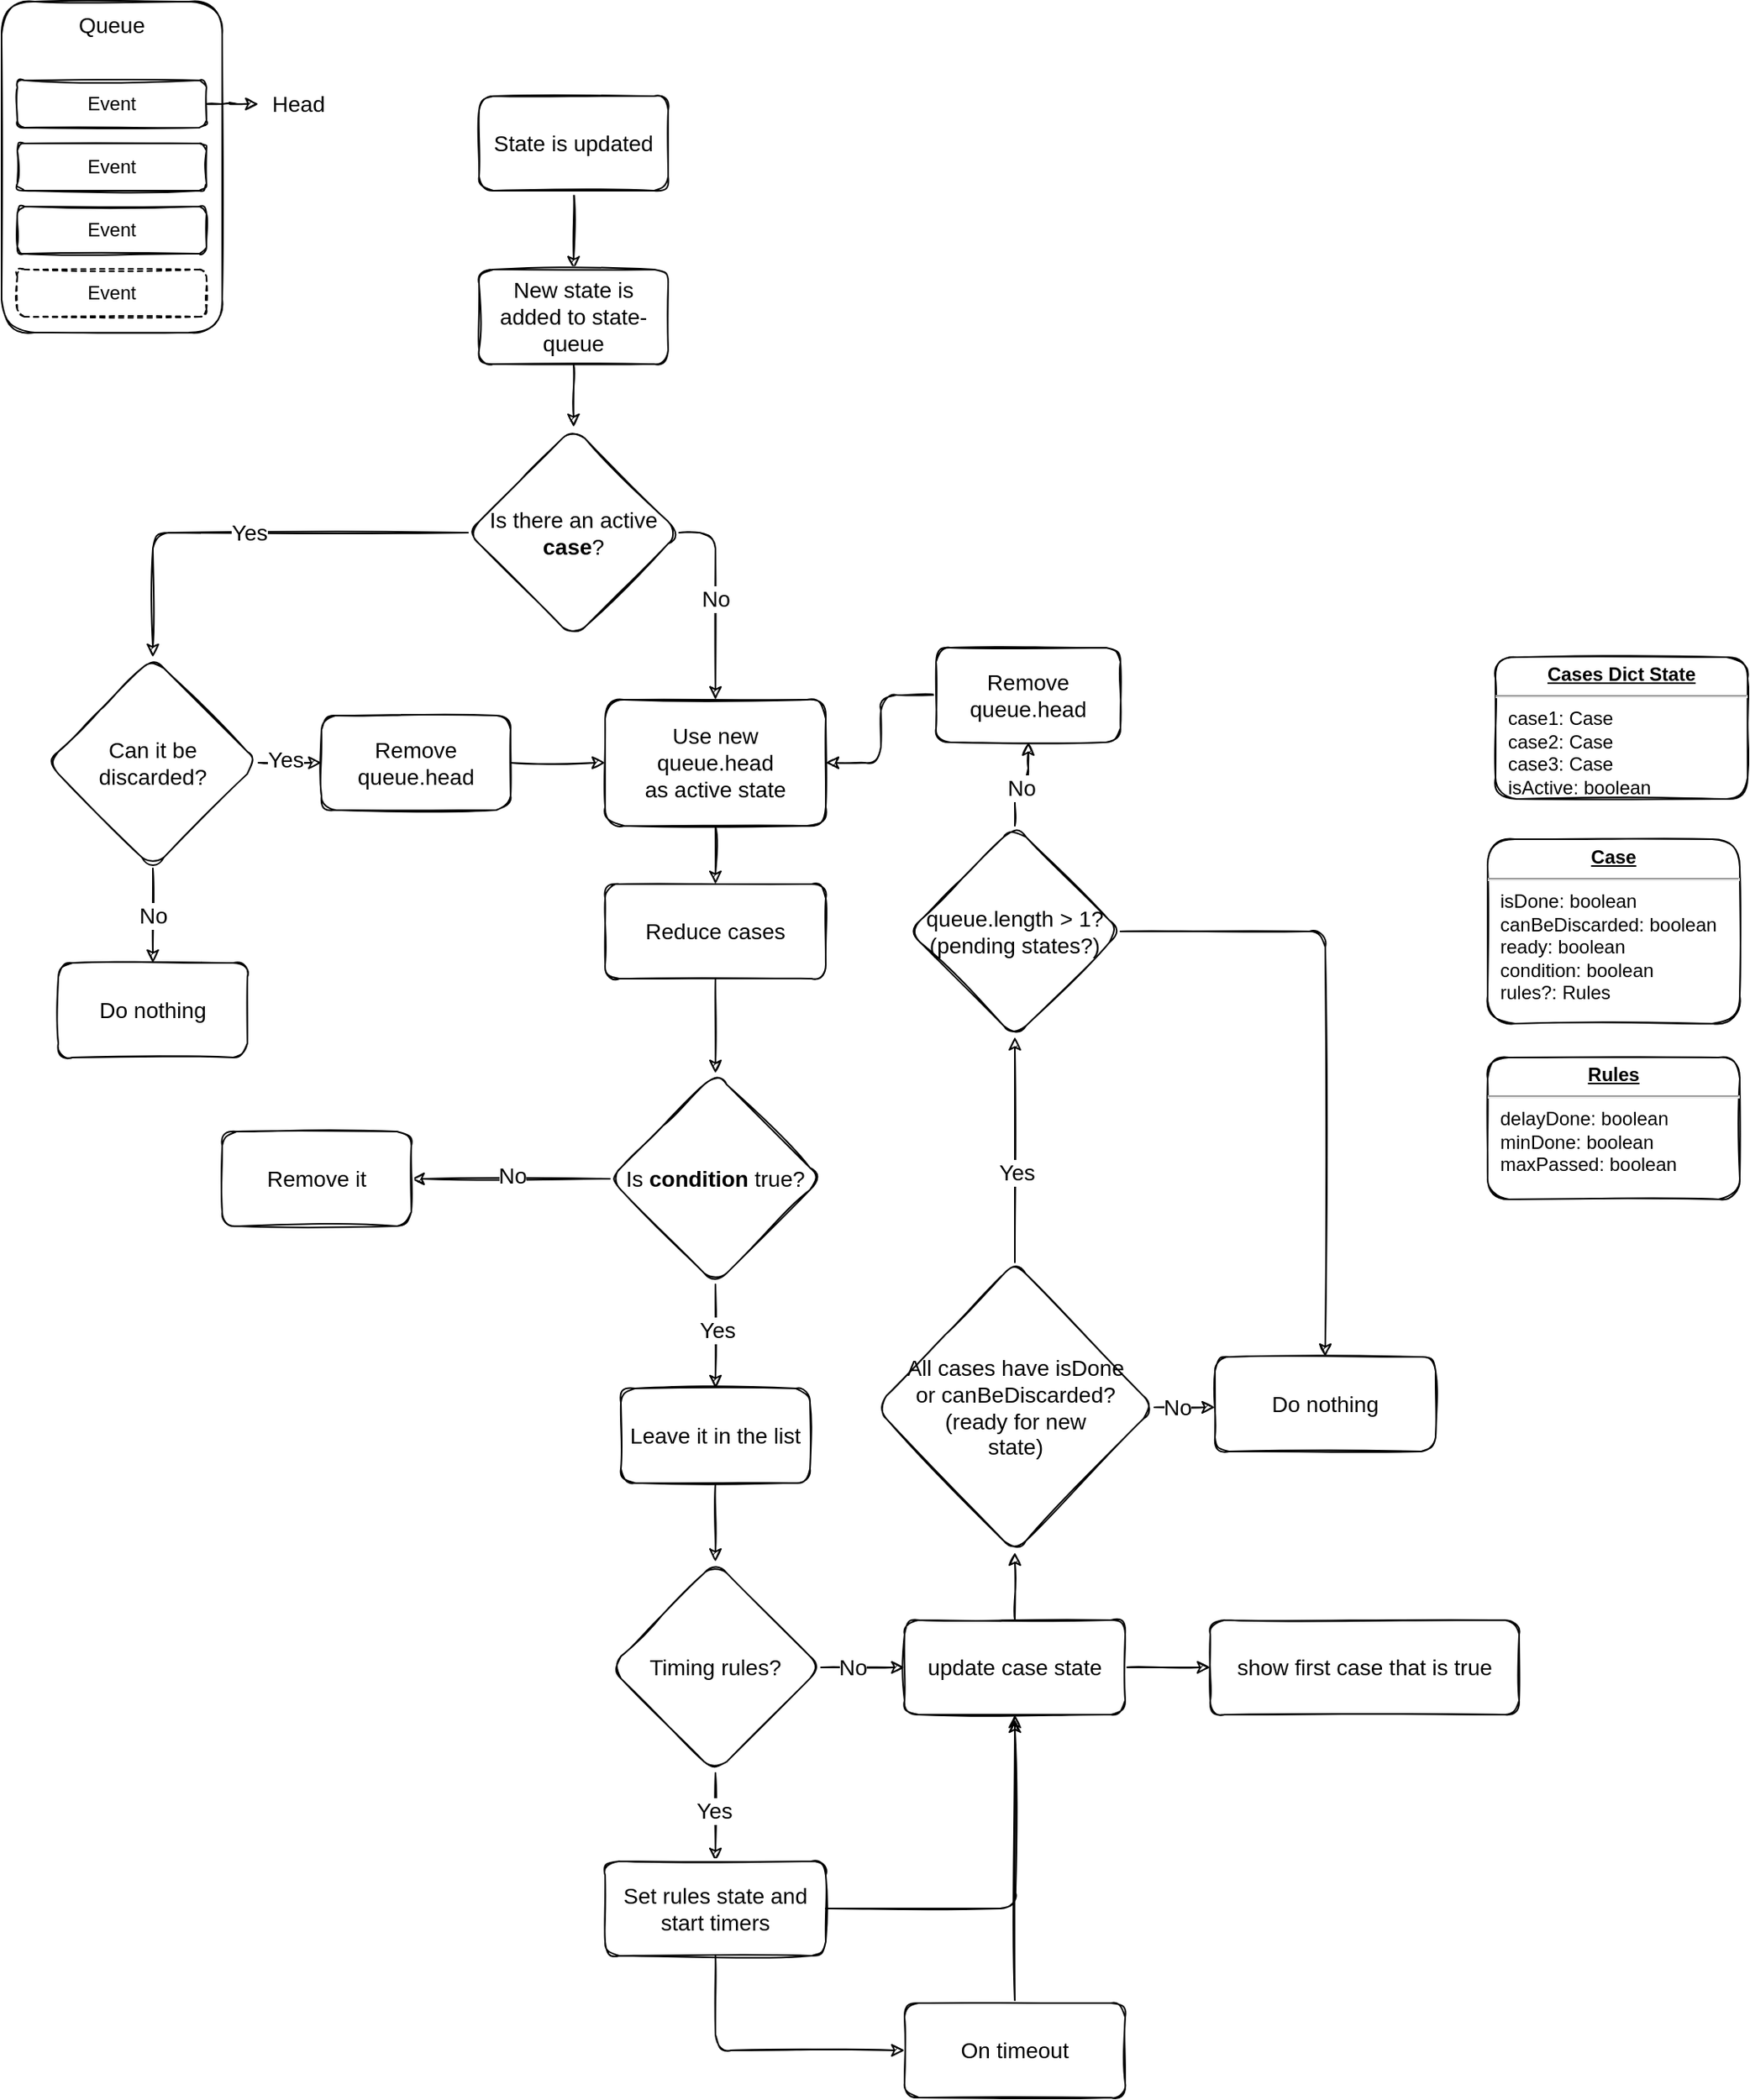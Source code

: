 <mxfile version="17.2.5" type="github">
  <diagram id="zXp9NhQULZehnwpH-88v" name="Page-1">
    <mxGraphModel dx="2066" dy="1153" grid="0" gridSize="10" guides="1" tooltips="1" connect="1" arrows="1" fold="1" page="0" pageScale="1" pageWidth="827" pageHeight="1169" math="0" shadow="0">
      <root>
        <mxCell id="0" />
        <mxCell id="1" parent="0" />
        <mxCell id="SMxfg-2j2kAWViDGQooX-12" style="edgeStyle=orthogonalEdgeStyle;rounded=1;orthogonalLoop=1;jettySize=auto;html=1;exitX=0.5;exitY=1;exitDx=0;exitDy=0;entryX=0.5;entryY=0;entryDx=0;entryDy=0;fontSize=14;sketch=1;" parent="1" source="SMxfg-2j2kAWViDGQooX-10" target="SMxfg-2j2kAWViDGQooX-11" edge="1">
          <mxGeometry relative="1" as="geometry" />
        </mxCell>
        <mxCell id="SMxfg-2j2kAWViDGQooX-10" value="State is updated" style="rounded=1;whiteSpace=wrap;html=1;fontSize=14;sketch=1;" parent="1" vertex="1">
          <mxGeometry x="360" y="140" width="120" height="60" as="geometry" />
        </mxCell>
        <mxCell id="SMxfg-2j2kAWViDGQooX-15" style="edgeStyle=orthogonalEdgeStyle;rounded=1;orthogonalLoop=1;jettySize=auto;html=1;exitX=0.5;exitY=1;exitDx=0;exitDy=0;entryX=0.5;entryY=0;entryDx=0;entryDy=0;fontSize=14;sketch=1;" parent="1" source="SMxfg-2j2kAWViDGQooX-11" target="SMxfg-2j2kAWViDGQooX-14" edge="1">
          <mxGeometry relative="1" as="geometry" />
        </mxCell>
        <mxCell id="SMxfg-2j2kAWViDGQooX-11" value="New state is added to state-queue" style="rounded=1;whiteSpace=wrap;html=1;fontSize=14;sketch=1;" parent="1" vertex="1">
          <mxGeometry x="360" y="250" width="120" height="60" as="geometry" />
        </mxCell>
        <mxCell id="SMxfg-2j2kAWViDGQooX-17" value="Yes" style="edgeStyle=orthogonalEdgeStyle;rounded=1;orthogonalLoop=1;jettySize=auto;html=1;exitX=0;exitY=0.5;exitDx=0;exitDy=0;fontSize=14;entryX=0.5;entryY=0;entryDx=0;entryDy=0;sketch=1;" parent="1" source="SMxfg-2j2kAWViDGQooX-14" target="SMxfg-2j2kAWViDGQooX-23" edge="1">
          <mxGeometry relative="1" as="geometry">
            <mxPoint x="230" y="520" as="targetPoint" />
            <Array as="points">
              <mxPoint x="153" y="417" />
            </Array>
          </mxGeometry>
        </mxCell>
        <mxCell id="SMxfg-2j2kAWViDGQooX-19" value="No" style="edgeStyle=orthogonalEdgeStyle;rounded=1;orthogonalLoop=1;jettySize=auto;html=1;exitX=1;exitY=0.5;exitDx=0;exitDy=0;entryX=0.5;entryY=0;entryDx=0;entryDy=0;fontSize=14;sketch=1;" parent="1" source="SMxfg-2j2kAWViDGQooX-14" target="SMxfg-2j2kAWViDGQooX-18" edge="1">
          <mxGeometry relative="1" as="geometry" />
        </mxCell>
        <mxCell id="SMxfg-2j2kAWViDGQooX-14" value="Is there an active &lt;b&gt;case&lt;/b&gt;?" style="rhombus;whiteSpace=wrap;html=1;fontSize=14;rounded=1;sketch=1;" parent="1" vertex="1">
          <mxGeometry x="353" y="350" width="134" height="134" as="geometry" />
        </mxCell>
        <mxCell id="SMxfg-2j2kAWViDGQooX-29" style="edgeStyle=orthogonalEdgeStyle;rounded=1;orthogonalLoop=1;jettySize=auto;html=1;exitX=0.5;exitY=1;exitDx=0;exitDy=0;entryX=0.5;entryY=0;entryDx=0;entryDy=0;fontSize=14;sketch=1;" parent="1" source="SMxfg-2j2kAWViDGQooX-18" target="SMxfg-2j2kAWViDGQooX-21" edge="1">
          <mxGeometry relative="1" as="geometry" />
        </mxCell>
        <mxCell id="SMxfg-2j2kAWViDGQooX-18" value="Use new &lt;br&gt;queue.head&lt;br&gt;as active state" style="rounded=1;whiteSpace=wrap;html=1;fontSize=14;sketch=1;" parent="1" vertex="1">
          <mxGeometry x="440" y="523" width="140" height="80" as="geometry" />
        </mxCell>
        <mxCell id="SMxfg-2j2kAWViDGQooX-34" style="edgeStyle=orthogonalEdgeStyle;rounded=1;orthogonalLoop=1;jettySize=auto;html=1;exitX=0.5;exitY=1;exitDx=0;exitDy=0;entryX=0.5;entryY=0;entryDx=0;entryDy=0;fontSize=14;sketch=1;" parent="1" source="SMxfg-2j2kAWViDGQooX-21" target="SMxfg-2j2kAWViDGQooX-33" edge="1">
          <mxGeometry relative="1" as="geometry" />
        </mxCell>
        <mxCell id="SMxfg-2j2kAWViDGQooX-21" value="Reduce cases" style="rounded=1;whiteSpace=wrap;html=1;fontSize=14;sketch=1;" parent="1" vertex="1">
          <mxGeometry x="440" y="640" width="140" height="60" as="geometry" />
        </mxCell>
        <mxCell id="SMxfg-2j2kAWViDGQooX-26" value="No" style="edgeStyle=orthogonalEdgeStyle;rounded=1;orthogonalLoop=1;jettySize=auto;html=1;exitX=0.5;exitY=1;exitDx=0;exitDy=0;entryX=0.5;entryY=0;entryDx=0;entryDy=0;fontSize=14;sketch=1;" parent="1" source="SMxfg-2j2kAWViDGQooX-23" target="SMxfg-2j2kAWViDGQooX-25" edge="1">
          <mxGeometry relative="1" as="geometry" />
        </mxCell>
        <mxCell id="SMxfg-2j2kAWViDGQooX-27" style="edgeStyle=orthogonalEdgeStyle;rounded=1;orthogonalLoop=1;jettySize=auto;html=1;exitX=1;exitY=0.5;exitDx=0;exitDy=0;entryX=0;entryY=0.5;entryDx=0;entryDy=0;fontSize=14;sketch=1;" parent="1" source="SMxfg-2j2kAWViDGQooX-23" target="SMxfg-2j2kAWViDGQooX-76" edge="1">
          <mxGeometry relative="1" as="geometry">
            <mxPoint x="360" y="563" as="targetPoint" />
          </mxGeometry>
        </mxCell>
        <mxCell id="SMxfg-2j2kAWViDGQooX-40" value="Yes" style="edgeLabel;html=1;align=center;verticalAlign=middle;resizable=0;points=[];fontSize=14;rounded=1;sketch=1;" parent="SMxfg-2j2kAWViDGQooX-27" vertex="1" connectable="0">
          <mxGeometry x="-0.177" y="2" relative="1" as="geometry">
            <mxPoint as="offset" />
          </mxGeometry>
        </mxCell>
        <mxCell id="SMxfg-2j2kAWViDGQooX-23" value="Can it be&lt;br&gt;discarded?" style="rhombus;whiteSpace=wrap;html=1;fontSize=14;rounded=1;sketch=1;" parent="1" vertex="1">
          <mxGeometry x="86" y="496" width="134" height="134" as="geometry" />
        </mxCell>
        <mxCell id="SMxfg-2j2kAWViDGQooX-24" value="" style="group;dashed=1;rounded=1;sketch=1;" parent="1" vertex="1" connectable="0">
          <mxGeometry x="57" y="80" width="140" height="210" as="geometry" />
        </mxCell>
        <mxCell id="SMxfg-2j2kAWViDGQooX-8" value="Queue" style="rounded=1;whiteSpace=wrap;html=1;verticalAlign=top;fontStyle=0;fontSize=14;sketch=1;" parent="SMxfg-2j2kAWViDGQooX-24" vertex="1">
          <mxGeometry width="140" height="210" as="geometry" />
        </mxCell>
        <mxCell id="SMxfg-2j2kAWViDGQooX-1" value="Event" style="rounded=1;whiteSpace=wrap;html=1;sketch=1;" parent="SMxfg-2j2kAWViDGQooX-24" vertex="1">
          <mxGeometry x="10" y="50" width="120" height="30" as="geometry" />
        </mxCell>
        <mxCell id="SMxfg-2j2kAWViDGQooX-2" value="Event" style="rounded=1;whiteSpace=wrap;html=1;sketch=1;" parent="SMxfg-2j2kAWViDGQooX-24" vertex="1">
          <mxGeometry x="10" y="90" width="120" height="30" as="geometry" />
        </mxCell>
        <mxCell id="SMxfg-2j2kAWViDGQooX-5" value="Event" style="rounded=1;whiteSpace=wrap;html=1;sketch=1;" parent="SMxfg-2j2kAWViDGQooX-24" vertex="1">
          <mxGeometry x="10" y="130" width="120" height="30" as="geometry" />
        </mxCell>
        <mxCell id="SMxfg-2j2kAWViDGQooX-6" value="Event" style="rounded=1;whiteSpace=wrap;html=1;dashed=1;sketch=1;" parent="SMxfg-2j2kAWViDGQooX-24" vertex="1">
          <mxGeometry x="10" y="170" width="120" height="30" as="geometry" />
        </mxCell>
        <mxCell id="SMxfg-2j2kAWViDGQooX-25" value="Do nothing" style="rounded=1;whiteSpace=wrap;html=1;fontSize=14;sketch=1;" parent="1" vertex="1">
          <mxGeometry x="93" y="690" width="120" height="60" as="geometry" />
        </mxCell>
        <mxCell id="SMxfg-2j2kAWViDGQooX-28" value="&lt;p style=&quot;margin: 0px ; margin-top: 4px ; text-align: center ; text-decoration: underline&quot;&gt;&lt;b&gt;Cases Dict State&lt;/b&gt;&lt;/p&gt;&lt;hr&gt;&lt;p style=&quot;margin: 0px ; margin-left: 8px&quot;&gt;case1: Case&lt;br&gt;case2: Case&lt;br&gt;case3: Case&lt;/p&gt;&lt;p style=&quot;margin: 0px ; margin-left: 8px&quot;&gt;isActive: boolean&lt;/p&gt;" style="verticalAlign=top;align=left;overflow=fill;fontSize=12;fontFamily=Helvetica;html=1;rounded=1;sketch=1;" parent="1" vertex="1">
          <mxGeometry x="1005" y="496" width="160" height="90" as="geometry" />
        </mxCell>
        <mxCell id="SMxfg-2j2kAWViDGQooX-30" value="&lt;p style=&quot;margin: 0px ; margin-top: 4px ; text-align: center ; text-decoration: underline&quot;&gt;&lt;b&gt;Case&lt;/b&gt;&lt;/p&gt;&lt;hr&gt;&lt;p style=&quot;margin: 0px ; margin-left: 8px&quot;&gt;isDone: boolean&lt;br&gt;canBeDiscarded: boolean&lt;br&gt;&lt;/p&gt;&lt;p style=&quot;margin: 0px ; margin-left: 8px&quot;&gt;ready: boolean&lt;/p&gt;&lt;p style=&quot;margin: 0px ; margin-left: 8px&quot;&gt;condition: boolean&lt;/p&gt;&lt;p style=&quot;margin: 0px ; margin-left: 8px&quot;&gt;rules?: Rules&lt;/p&gt;" style="verticalAlign=top;align=left;overflow=fill;fontSize=12;fontFamily=Helvetica;html=1;rounded=1;sketch=1;" parent="1" vertex="1">
          <mxGeometry x="1000" y="611.5" width="160" height="117" as="geometry" />
        </mxCell>
        <mxCell id="SMxfg-2j2kAWViDGQooX-31" value="&lt;p style=&quot;margin: 0px ; margin-top: 4px ; text-align: center ; text-decoration: underline&quot;&gt;&lt;b&gt;Rules&lt;/b&gt;&lt;/p&gt;&lt;hr&gt;&lt;p style=&quot;margin: 0px ; margin-left: 8px&quot;&gt;delayDone: boolean&lt;br&gt;minDone: boolean&lt;br&gt;&lt;/p&gt;&lt;p style=&quot;margin: 0px ; margin-left: 8px&quot;&gt;maxPassed: boolean&lt;/p&gt;" style="verticalAlign=top;align=left;overflow=fill;fontSize=12;fontFamily=Helvetica;html=1;rounded=1;sketch=1;" parent="1" vertex="1">
          <mxGeometry x="1000" y="750" width="160" height="90" as="geometry" />
        </mxCell>
        <mxCell id="SMxfg-2j2kAWViDGQooX-44" style="edgeStyle=orthogonalEdgeStyle;rounded=1;orthogonalLoop=1;jettySize=auto;html=1;exitX=0;exitY=0.5;exitDx=0;exitDy=0;entryX=1;entryY=0.5;entryDx=0;entryDy=0;fontSize=14;sketch=1;" parent="1" source="SMxfg-2j2kAWViDGQooX-33" target="SMxfg-2j2kAWViDGQooX-43" edge="1">
          <mxGeometry relative="1" as="geometry" />
        </mxCell>
        <mxCell id="SMxfg-2j2kAWViDGQooX-45" value="No" style="edgeLabel;html=1;align=center;verticalAlign=middle;resizable=0;points=[];fontSize=14;rounded=1;sketch=1;" parent="SMxfg-2j2kAWViDGQooX-44" vertex="1" connectable="0">
          <mxGeometry x="-0.015" y="-2" relative="1" as="geometry">
            <mxPoint as="offset" />
          </mxGeometry>
        </mxCell>
        <mxCell id="SMxfg-2j2kAWViDGQooX-47" style="edgeStyle=orthogonalEdgeStyle;rounded=1;orthogonalLoop=1;jettySize=auto;html=1;exitX=0.5;exitY=1;exitDx=0;exitDy=0;entryX=0.5;entryY=0;entryDx=0;entryDy=0;fontSize=14;sketch=1;" parent="1" source="SMxfg-2j2kAWViDGQooX-33" target="SMxfg-2j2kAWViDGQooX-48" edge="1">
          <mxGeometry relative="1" as="geometry">
            <mxPoint x="510" y="940" as="targetPoint" />
          </mxGeometry>
        </mxCell>
        <mxCell id="SMxfg-2j2kAWViDGQooX-50" value="Yes" style="edgeLabel;html=1;align=center;verticalAlign=middle;resizable=0;points=[];fontSize=14;rounded=1;sketch=1;" parent="SMxfg-2j2kAWViDGQooX-47" vertex="1" connectable="0">
          <mxGeometry x="-0.126" y="1" relative="1" as="geometry">
            <mxPoint as="offset" />
          </mxGeometry>
        </mxCell>
        <mxCell id="SMxfg-2j2kAWViDGQooX-33" value="Is &lt;b&gt;condition&lt;/b&gt; true?" style="rhombus;whiteSpace=wrap;html=1;fontSize=14;rounded=1;sketch=1;" parent="1" vertex="1">
          <mxGeometry x="443" y="760" width="134" height="134" as="geometry" />
        </mxCell>
        <mxCell id="SMxfg-2j2kAWViDGQooX-37" value="Head" style="text;html=1;align=center;verticalAlign=middle;resizable=0;points=[];autosize=1;strokeColor=none;fillColor=none;fontSize=14;rounded=1;sketch=1;" parent="1" vertex="1">
          <mxGeometry x="220" y="135" width="50" height="20" as="geometry" />
        </mxCell>
        <mxCell id="SMxfg-2j2kAWViDGQooX-39" style="edgeStyle=orthogonalEdgeStyle;rounded=1;orthogonalLoop=1;jettySize=auto;html=1;exitX=1;exitY=0.5;exitDx=0;exitDy=0;fontSize=14;sketch=1;" parent="1" source="SMxfg-2j2kAWViDGQooX-1" target="SMxfg-2j2kAWViDGQooX-37" edge="1">
          <mxGeometry relative="1" as="geometry" />
        </mxCell>
        <mxCell id="SMxfg-2j2kAWViDGQooX-43" value="Remove it" style="rounded=1;whiteSpace=wrap;html=1;fontSize=14;sketch=1;" parent="1" vertex="1">
          <mxGeometry x="197" y="797" width="120" height="60" as="geometry" />
        </mxCell>
        <mxCell id="SMxfg-2j2kAWViDGQooX-52" style="edgeStyle=orthogonalEdgeStyle;rounded=1;orthogonalLoop=1;jettySize=auto;html=1;exitX=0.5;exitY=1;exitDx=0;exitDy=0;entryX=0.5;entryY=0;entryDx=0;entryDy=0;fontSize=14;sketch=1;" parent="1" source="SMxfg-2j2kAWViDGQooX-48" target="SMxfg-2j2kAWViDGQooX-51" edge="1">
          <mxGeometry relative="1" as="geometry" />
        </mxCell>
        <mxCell id="SMxfg-2j2kAWViDGQooX-48" value="Leave it in the list" style="rounded=1;whiteSpace=wrap;html=1;fontSize=14;sketch=1;" parent="1" vertex="1">
          <mxGeometry x="450" y="960" width="120" height="60" as="geometry" />
        </mxCell>
        <mxCell id="SMxfg-2j2kAWViDGQooX-54" style="edgeStyle=orthogonalEdgeStyle;rounded=1;orthogonalLoop=1;jettySize=auto;html=1;exitX=0.5;exitY=1;exitDx=0;exitDy=0;entryX=0.5;entryY=0;entryDx=0;entryDy=0;fontSize=14;sketch=1;" parent="1" source="SMxfg-2j2kAWViDGQooX-51" target="SMxfg-2j2kAWViDGQooX-53" edge="1">
          <mxGeometry relative="1" as="geometry" />
        </mxCell>
        <mxCell id="SMxfg-2j2kAWViDGQooX-55" value="Yes" style="edgeLabel;html=1;align=center;verticalAlign=middle;resizable=0;points=[];fontSize=14;rounded=1;sketch=1;" parent="SMxfg-2j2kAWViDGQooX-54" vertex="1" connectable="0">
          <mxGeometry x="-0.162" y="-1" relative="1" as="geometry">
            <mxPoint as="offset" />
          </mxGeometry>
        </mxCell>
        <mxCell id="SMxfg-2j2kAWViDGQooX-61" style="edgeStyle=orthogonalEdgeStyle;rounded=1;orthogonalLoop=1;jettySize=auto;html=1;exitX=1;exitY=0.5;exitDx=0;exitDy=0;entryX=0;entryY=0.5;entryDx=0;entryDy=0;fontSize=14;sketch=1;" parent="1" source="SMxfg-2j2kAWViDGQooX-51" target="SMxfg-2j2kAWViDGQooX-56" edge="1">
          <mxGeometry relative="1" as="geometry" />
        </mxCell>
        <mxCell id="SMxfg-2j2kAWViDGQooX-64" value="No" style="edgeLabel;html=1;align=center;verticalAlign=middle;resizable=0;points=[];fontSize=14;rounded=1;sketch=1;" parent="SMxfg-2j2kAWViDGQooX-61" vertex="1" connectable="0">
          <mxGeometry x="-0.239" relative="1" as="geometry">
            <mxPoint as="offset" />
          </mxGeometry>
        </mxCell>
        <mxCell id="SMxfg-2j2kAWViDGQooX-51" value="Timing rules?" style="rhombus;whiteSpace=wrap;html=1;fontSize=14;rounded=1;sketch=1;" parent="1" vertex="1">
          <mxGeometry x="443" y="1070" width="134" height="134" as="geometry" />
        </mxCell>
        <mxCell id="SMxfg-2j2kAWViDGQooX-58" style="edgeStyle=orthogonalEdgeStyle;rounded=1;orthogonalLoop=1;jettySize=auto;html=1;exitX=0.5;exitY=1;exitDx=0;exitDy=0;entryX=0;entryY=0.5;entryDx=0;entryDy=0;fontSize=14;sketch=1;" parent="1" source="SMxfg-2j2kAWViDGQooX-53" target="SMxfg-2j2kAWViDGQooX-57" edge="1">
          <mxGeometry relative="1" as="geometry" />
        </mxCell>
        <mxCell id="SMxfg-2j2kAWViDGQooX-60" style="edgeStyle=orthogonalEdgeStyle;rounded=1;orthogonalLoop=1;jettySize=auto;html=1;exitX=1;exitY=0.5;exitDx=0;exitDy=0;fontSize=14;sketch=1;" parent="1" source="SMxfg-2j2kAWViDGQooX-53" edge="1">
          <mxGeometry relative="1" as="geometry">
            <mxPoint x="700.0" y="1170" as="targetPoint" />
          </mxGeometry>
        </mxCell>
        <mxCell id="SMxfg-2j2kAWViDGQooX-53" value="Set rules state and start timers" style="rounded=1;whiteSpace=wrap;html=1;fontSize=14;sketch=1;" parent="1" vertex="1">
          <mxGeometry x="440" y="1260" width="140" height="60" as="geometry" />
        </mxCell>
        <mxCell id="SMxfg-2j2kAWViDGQooX-65" style="edgeStyle=orthogonalEdgeStyle;rounded=1;orthogonalLoop=1;jettySize=auto;html=1;exitX=1;exitY=0.5;exitDx=0;exitDy=0;entryX=0;entryY=0.5;entryDx=0;entryDy=0;fontSize=14;sketch=1;" parent="1" source="SMxfg-2j2kAWViDGQooX-56" target="SMxfg-2j2kAWViDGQooX-62" edge="1">
          <mxGeometry relative="1" as="geometry" />
        </mxCell>
        <mxCell id="SMxfg-2j2kAWViDGQooX-67" style="edgeStyle=orthogonalEdgeStyle;rounded=1;orthogonalLoop=1;jettySize=auto;html=1;exitX=0.5;exitY=0;exitDx=0;exitDy=0;entryX=0.5;entryY=1;entryDx=0;entryDy=0;fontSize=14;sketch=1;" parent="1" source="SMxfg-2j2kAWViDGQooX-56" target="SMxfg-2j2kAWViDGQooX-66" edge="1">
          <mxGeometry relative="1" as="geometry" />
        </mxCell>
        <mxCell id="SMxfg-2j2kAWViDGQooX-56" value="update case state" style="rounded=1;whiteSpace=wrap;html=1;fontSize=14;sketch=1;" parent="1" vertex="1">
          <mxGeometry x="630" y="1107" width="140" height="60" as="geometry" />
        </mxCell>
        <mxCell id="SMxfg-2j2kAWViDGQooX-59" style="edgeStyle=orthogonalEdgeStyle;rounded=1;orthogonalLoop=1;jettySize=auto;html=1;exitX=0.5;exitY=0;exitDx=0;exitDy=0;entryX=0.5;entryY=1;entryDx=0;entryDy=0;fontSize=14;sketch=1;" parent="1" source="SMxfg-2j2kAWViDGQooX-57" target="SMxfg-2j2kAWViDGQooX-56" edge="1">
          <mxGeometry relative="1" as="geometry" />
        </mxCell>
        <mxCell id="SMxfg-2j2kAWViDGQooX-57" value="On timeout" style="rounded=1;whiteSpace=wrap;html=1;fontSize=14;sketch=1;" parent="1" vertex="1">
          <mxGeometry x="630" y="1350" width="140" height="60" as="geometry" />
        </mxCell>
        <mxCell id="SMxfg-2j2kAWViDGQooX-62" value="show first case that is true" style="rounded=1;whiteSpace=wrap;html=1;fontSize=14;sketch=1;" parent="1" vertex="1">
          <mxGeometry x="824" y="1107" width="196" height="60" as="geometry" />
        </mxCell>
        <mxCell id="SMxfg-2j2kAWViDGQooX-69" style="edgeStyle=orthogonalEdgeStyle;rounded=1;orthogonalLoop=1;jettySize=auto;html=1;exitX=0.5;exitY=0;exitDx=0;exitDy=0;entryX=0.5;entryY=1;entryDx=0;entryDy=0;fontSize=14;sketch=1;" parent="1" source="SMxfg-2j2kAWViDGQooX-66" target="SMxfg-2j2kAWViDGQooX-68" edge="1">
          <mxGeometry relative="1" as="geometry" />
        </mxCell>
        <mxCell id="SMxfg-2j2kAWViDGQooX-70" value="Yes" style="edgeLabel;html=1;align=center;verticalAlign=middle;resizable=0;points=[];fontSize=14;rounded=1;sketch=1;" parent="SMxfg-2j2kAWViDGQooX-69" vertex="1" connectable="0">
          <mxGeometry x="-0.204" y="-1" relative="1" as="geometry">
            <mxPoint as="offset" />
          </mxGeometry>
        </mxCell>
        <mxCell id="SMxfg-2j2kAWViDGQooX-74" style="edgeStyle=orthogonalEdgeStyle;rounded=1;orthogonalLoop=1;jettySize=auto;html=1;exitX=1;exitY=0.5;exitDx=0;exitDy=0;entryX=0;entryY=0.5;entryDx=0;entryDy=0;fontSize=14;sketch=1;" parent="1" source="SMxfg-2j2kAWViDGQooX-66" edge="1">
          <mxGeometry relative="1" as="geometry">
            <mxPoint x="827" y="972" as="targetPoint" />
          </mxGeometry>
        </mxCell>
        <mxCell id="SMxfg-2j2kAWViDGQooX-75" value="No" style="edgeLabel;html=1;align=center;verticalAlign=middle;resizable=0;points=[];fontSize=14;rounded=1;sketch=1;" parent="SMxfg-2j2kAWViDGQooX-74" vertex="1" connectable="0">
          <mxGeometry x="-0.242" relative="1" as="geometry">
            <mxPoint as="offset" />
          </mxGeometry>
        </mxCell>
        <mxCell id="SMxfg-2j2kAWViDGQooX-66" value="All cases have isDone&lt;br&gt;or canBeDiscarded?&lt;br&gt;(ready for new&lt;br&gt;state)" style="rhombus;whiteSpace=wrap;html=1;fontSize=14;rounded=1;sketch=1;" parent="1" vertex="1">
          <mxGeometry x="611.5" y="880" width="177" height="184" as="geometry" />
        </mxCell>
        <mxCell id="SMxfg-2j2kAWViDGQooX-71" style="edgeStyle=orthogonalEdgeStyle;rounded=1;orthogonalLoop=1;jettySize=auto;html=1;exitX=0.5;exitY=0;exitDx=0;exitDy=0;entryX=0.5;entryY=1;entryDx=0;entryDy=0;fontSize=14;sketch=1;" parent="1" source="SMxfg-2j2kAWViDGQooX-68" target="SMxfg-2j2kAWViDGQooX-78" edge="1">
          <mxGeometry relative="1" as="geometry" />
        </mxCell>
        <mxCell id="SMxfg-2j2kAWViDGQooX-72" value="No" style="edgeLabel;html=1;align=center;verticalAlign=middle;resizable=0;points=[];fontSize=14;rounded=1;sketch=1;" parent="SMxfg-2j2kAWViDGQooX-71" vertex="1" connectable="0">
          <mxGeometry x="-0.005" y="-2" relative="1" as="geometry">
            <mxPoint as="offset" />
          </mxGeometry>
        </mxCell>
        <mxCell id="SMxfg-2j2kAWViDGQooX-80" style="edgeStyle=orthogonalEdgeStyle;rounded=1;orthogonalLoop=1;jettySize=auto;html=1;exitX=1;exitY=0.5;exitDx=0;exitDy=0;fontSize=14;sketch=1;" parent="1" source="SMxfg-2j2kAWViDGQooX-68" target="SMxfg-2j2kAWViDGQooX-79" edge="1">
          <mxGeometry relative="1" as="geometry" />
        </mxCell>
        <mxCell id="SMxfg-2j2kAWViDGQooX-68" value="queue.length &amp;gt; 1?&lt;br&gt;(pending states?)" style="rhombus;whiteSpace=wrap;html=1;fontSize=14;rounded=1;sketch=1;" parent="1" vertex="1">
          <mxGeometry x="633" y="603" width="134" height="134" as="geometry" />
        </mxCell>
        <mxCell id="SMxfg-2j2kAWViDGQooX-77" style="edgeStyle=orthogonalEdgeStyle;rounded=1;orthogonalLoop=1;jettySize=auto;html=1;exitX=1;exitY=0.5;exitDx=0;exitDy=0;entryX=0;entryY=0.5;entryDx=0;entryDy=0;fontSize=14;sketch=1;" parent="1" source="SMxfg-2j2kAWViDGQooX-76" target="SMxfg-2j2kAWViDGQooX-18" edge="1">
          <mxGeometry relative="1" as="geometry" />
        </mxCell>
        <mxCell id="SMxfg-2j2kAWViDGQooX-76" value="Remove queue.head" style="rounded=1;whiteSpace=wrap;html=1;fontSize=14;sketch=1;" parent="1" vertex="1">
          <mxGeometry x="260" y="533" width="120" height="60" as="geometry" />
        </mxCell>
        <mxCell id="SMxfg-2j2kAWViDGQooX-81" style="edgeStyle=orthogonalEdgeStyle;rounded=1;orthogonalLoop=1;jettySize=auto;html=1;exitX=0;exitY=0.5;exitDx=0;exitDy=0;entryX=1;entryY=0.5;entryDx=0;entryDy=0;fontSize=14;sketch=1;" parent="1" source="SMxfg-2j2kAWViDGQooX-78" target="SMxfg-2j2kAWViDGQooX-18" edge="1">
          <mxGeometry relative="1" as="geometry" />
        </mxCell>
        <mxCell id="SMxfg-2j2kAWViDGQooX-78" value="Remove queue.head" style="rounded=1;whiteSpace=wrap;html=1;fontSize=14;sketch=1;" parent="1" vertex="1">
          <mxGeometry x="650" y="490" width="117" height="60" as="geometry" />
        </mxCell>
        <mxCell id="SMxfg-2j2kAWViDGQooX-79" value="Do nothing" style="rounded=1;whiteSpace=wrap;html=1;fontSize=14;sketch=1;" parent="1" vertex="1">
          <mxGeometry x="827" y="940" width="140" height="60" as="geometry" />
        </mxCell>
      </root>
    </mxGraphModel>
  </diagram>
</mxfile>
